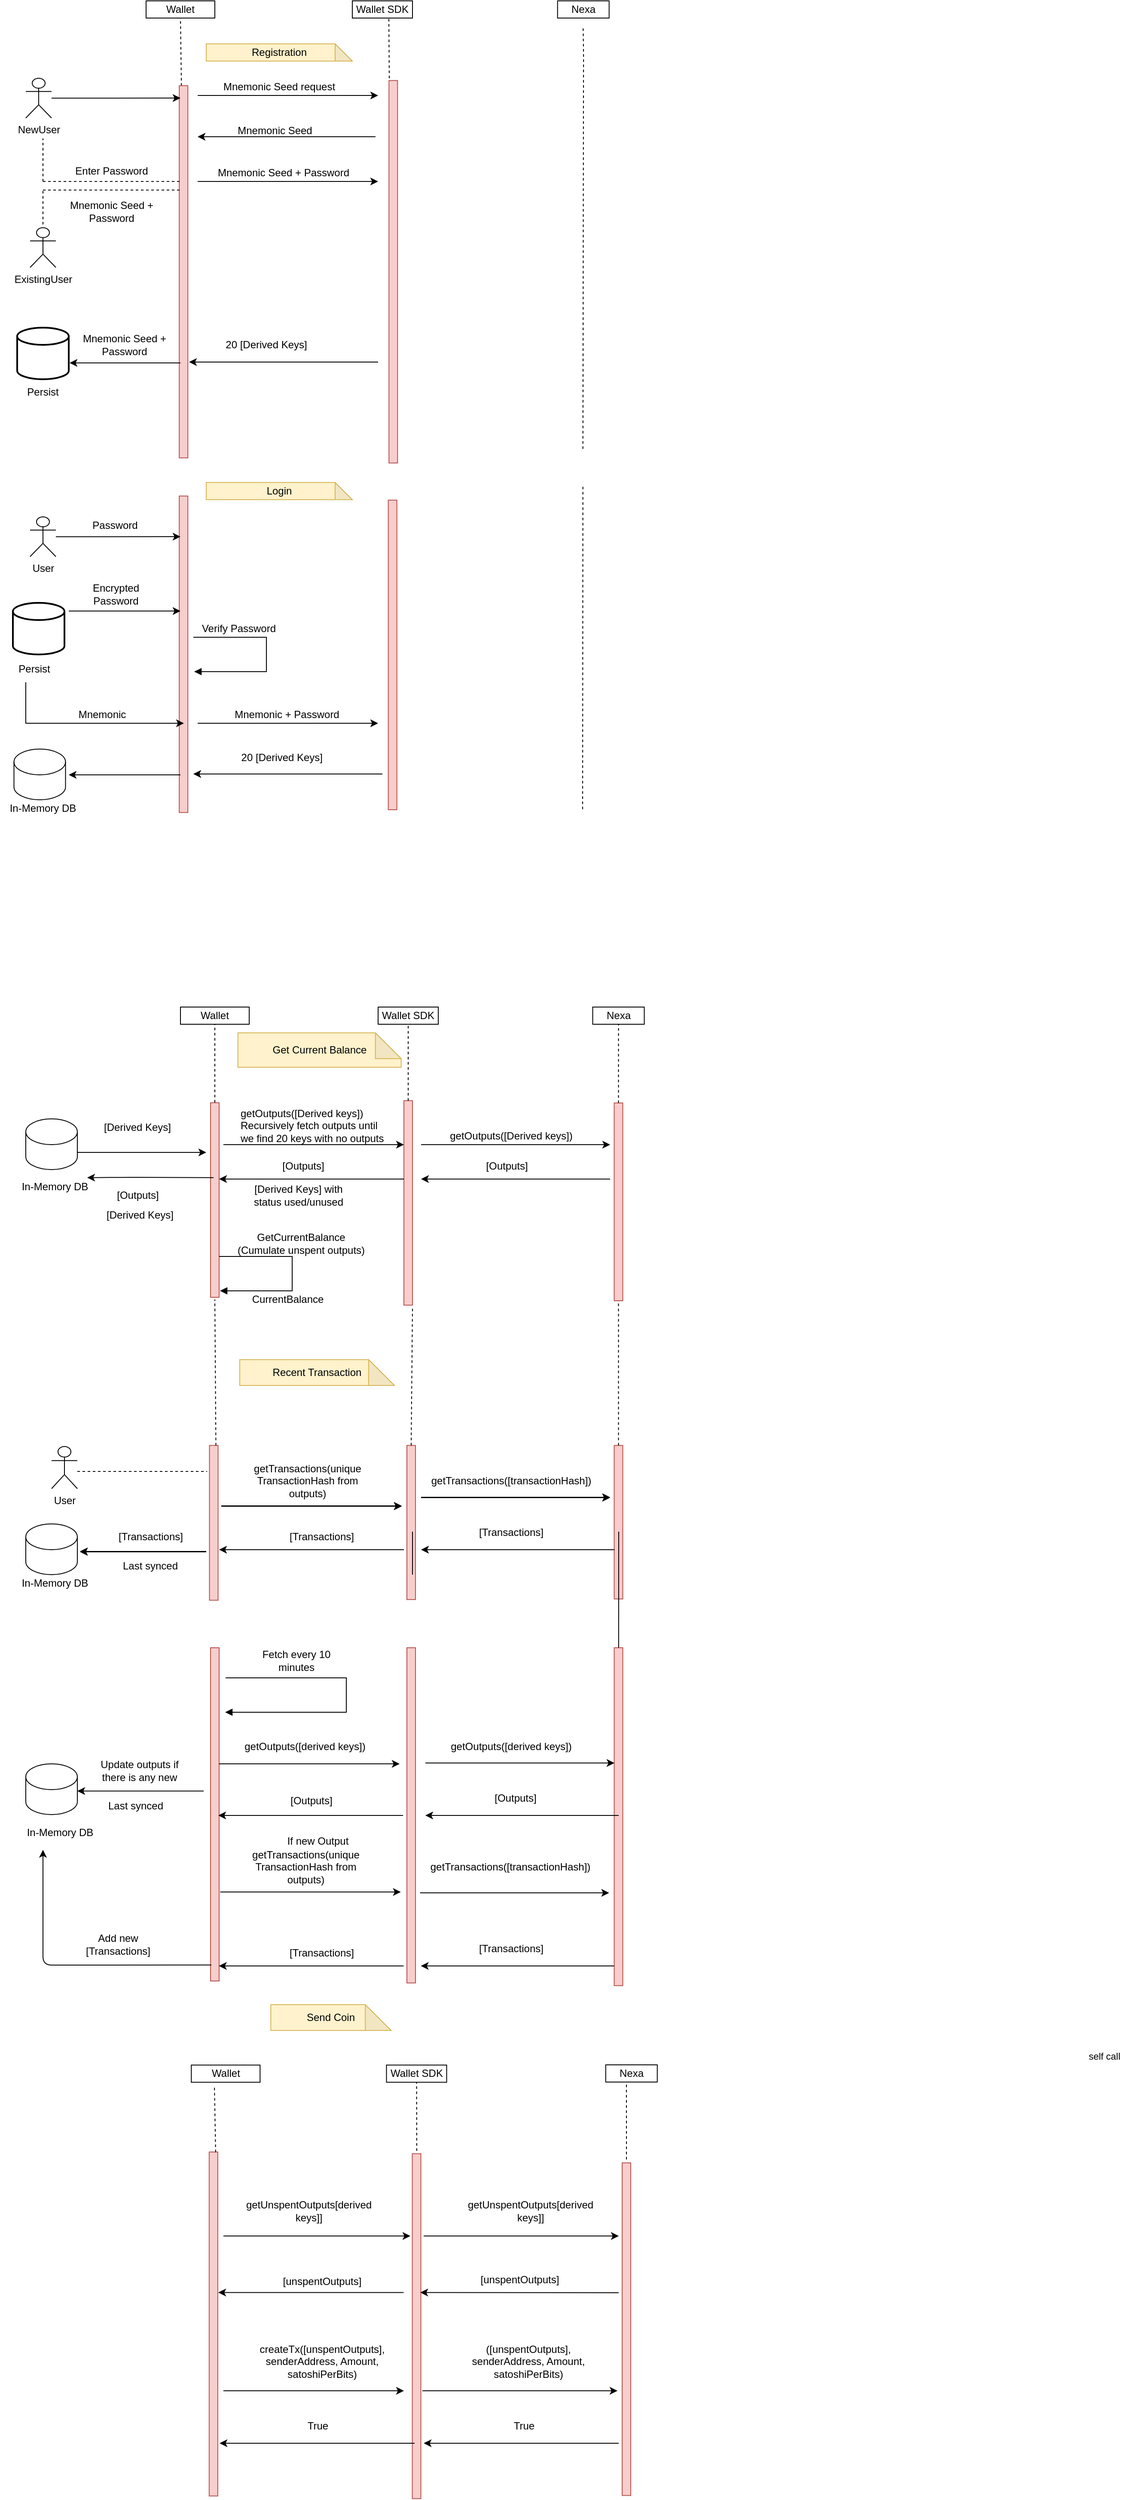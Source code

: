 <mxfile version="13.6.4" type="github">
  <diagram id="d2bJDyH4YY4jTTXs1ROH" name="Page-1">
    <mxGraphModel dx="1695" dy="450" grid="1" gridSize="10" guides="1" tooltips="1" connect="1" arrows="1" fold="1" page="1" pageScale="1" pageWidth="827" pageHeight="1169" math="0" shadow="0">
      <root>
        <mxCell id="0" />
        <mxCell id="1" parent="0" />
        <mxCell id="aKae5eKDBznJ4Y1164LR-3" value="Wallet" style="rounded=0;whiteSpace=wrap;html=1;" parent="1" vertex="1">
          <mxGeometry x="160" y="20" width="80" height="20" as="geometry" />
        </mxCell>
        <mxCell id="aKae5eKDBznJ4Y1164LR-4" value="Wallet SDK" style="rounded=0;whiteSpace=wrap;html=1;" parent="1" vertex="1">
          <mxGeometry x="400" y="20" width="70" height="20" as="geometry" />
        </mxCell>
        <mxCell id="aKae5eKDBznJ4Y1164LR-5" value="Nexa" style="rounded=0;whiteSpace=wrap;html=1;" parent="1" vertex="1">
          <mxGeometry x="638.83" y="20" width="60" height="20" as="geometry" />
        </mxCell>
        <mxCell id="aKae5eKDBznJ4Y1164LR-6" value="Registration" style="shape=note;whiteSpace=wrap;html=1;backgroundOutline=1;darkOpacity=0.05;fillColor=#fff2cc;strokeColor=#d6b656;" parent="1" vertex="1">
          <mxGeometry x="230" y="70" width="170" height="20" as="geometry" />
        </mxCell>
        <mxCell id="aKae5eKDBznJ4Y1164LR-11" value="" style="endArrow=none;dashed=1;html=1;entryX=0.5;entryY=1;entryDx=0;entryDy=0;exitX=0;exitY=0.75;exitDx=0;exitDy=0;" parent="1" target="aKae5eKDBznJ4Y1164LR-3" edge="1" source="aKae5eKDBznJ4Y1164LR-12">
          <mxGeometry width="50" height="50" relative="1" as="geometry">
            <mxPoint x="210" y="100" as="sourcePoint" />
            <mxPoint x="180" y="60" as="targetPoint" />
          </mxGeometry>
        </mxCell>
        <mxCell id="aKae5eKDBznJ4Y1164LR-12" value="" style="rounded=0;whiteSpace=wrap;html=1;rotation=90;fillColor=#f8cecc;strokeColor=#b85450;" parent="1" vertex="1">
          <mxGeometry x="-12.8" y="330" width="432.8" height="10" as="geometry" />
        </mxCell>
        <mxCell id="aKae5eKDBznJ4Y1164LR-14" value="Mnemonic Seed request" style="text;html=1;strokeColor=none;fillColor=none;align=center;verticalAlign=middle;whiteSpace=wrap;rounded=0;" parent="1" vertex="1">
          <mxGeometry x="240" y="110" width="150" height="20" as="geometry" />
        </mxCell>
        <mxCell id="aKae5eKDBznJ4Y1164LR-15" value="" style="rounded=0;whiteSpace=wrap;html=1;rotation=90;fillColor=#f8cecc;strokeColor=#b85450;" parent="1" vertex="1">
          <mxGeometry x="225.27" y="330" width="444.73" height="10" as="geometry" />
        </mxCell>
        <mxCell id="aKae5eKDBznJ4Y1164LR-27" value="" style="endArrow=classic;html=1;" parent="1" edge="1">
          <mxGeometry width="50" height="50" relative="1" as="geometry">
            <mxPoint x="427" y="178" as="sourcePoint" />
            <mxPoint x="220" y="178" as="targetPoint" />
          </mxGeometry>
        </mxCell>
        <mxCell id="aKae5eKDBznJ4Y1164LR-28" value="Mnemonic Seed" style="text;html=1;strokeColor=none;fillColor=none;align=center;verticalAlign=middle;whiteSpace=wrap;rounded=0;" parent="1" vertex="1">
          <mxGeometry x="250" y="160.63" width="120" height="20" as="geometry" />
        </mxCell>
        <mxCell id="aKae5eKDBznJ4Y1164LR-29" value="" style="endArrow=classic;html=1;" parent="1" edge="1">
          <mxGeometry width="50" height="50" relative="1" as="geometry">
            <mxPoint x="220" y="130" as="sourcePoint" />
            <mxPoint x="430" y="130" as="targetPoint" />
          </mxGeometry>
        </mxCell>
        <mxCell id="aKae5eKDBznJ4Y1164LR-32" value="NewUser" style="shape=umlActor;verticalLabelPosition=bottom;verticalAlign=top;html=1;outlineConnect=0;" parent="1" vertex="1">
          <mxGeometry x="20" y="110" width="30" height="46.25" as="geometry" />
        </mxCell>
        <mxCell id="aKae5eKDBznJ4Y1164LR-33" value="" style="endArrow=classic;html=1;" parent="1" source="aKae5eKDBznJ4Y1164LR-32" edge="1">
          <mxGeometry width="50" height="50" relative="1" as="geometry">
            <mxPoint x="390" y="190" as="sourcePoint" />
            <mxPoint x="200" y="133" as="targetPoint" />
          </mxGeometry>
        </mxCell>
        <mxCell id="aKae5eKDBznJ4Y1164LR-36" value="Mnemonic Seed + Password" style="text;html=1;strokeColor=none;fillColor=none;align=center;verticalAlign=middle;whiteSpace=wrap;rounded=0;" parent="1" vertex="1">
          <mxGeometry x="240" y="210" width="160" height="20" as="geometry" />
        </mxCell>
        <mxCell id="aKae5eKDBznJ4Y1164LR-37" value="" style="endArrow=classic;html=1;" parent="1" edge="1">
          <mxGeometry width="50" height="50" relative="1" as="geometry">
            <mxPoint x="220" y="230" as="sourcePoint" />
            <mxPoint x="430" y="230" as="targetPoint" />
          </mxGeometry>
        </mxCell>
        <mxCell id="aKae5eKDBznJ4Y1164LR-38" value="" style="endArrow=classic;html=1;" parent="1" edge="1">
          <mxGeometry width="50" height="50" relative="1" as="geometry">
            <mxPoint x="430" y="440" as="sourcePoint" />
            <mxPoint x="210" y="440" as="targetPoint" />
          </mxGeometry>
        </mxCell>
        <mxCell id="aKae5eKDBznJ4Y1164LR-40" value="20 [Derived Keys]" style="text;html=1;strokeColor=none;fillColor=none;align=center;verticalAlign=middle;whiteSpace=wrap;rounded=0;" parent="1" vertex="1">
          <mxGeometry x="240" y="410" width="120" height="20" as="geometry" />
        </mxCell>
        <mxCell id="aKae5eKDBznJ4Y1164LR-45" value="" style="endArrow=none;dashed=1;html=1;" parent="1" edge="1">
          <mxGeometry width="50" height="50" relative="1" as="geometry">
            <mxPoint x="40" y="230" as="sourcePoint" />
            <mxPoint x="40" y="180" as="targetPoint" />
          </mxGeometry>
        </mxCell>
        <mxCell id="aKae5eKDBznJ4Y1164LR-46" value="" style="endArrow=none;dashed=1;html=1;" parent="1" edge="1">
          <mxGeometry width="50" height="50" relative="1" as="geometry">
            <mxPoint x="40" y="230" as="sourcePoint" />
            <mxPoint x="200" y="230" as="targetPoint" />
          </mxGeometry>
        </mxCell>
        <mxCell id="aKae5eKDBznJ4Y1164LR-47" value="Enter Password" style="text;html=1;strokeColor=none;fillColor=none;align=center;verticalAlign=middle;whiteSpace=wrap;rounded=0;" parent="1" vertex="1">
          <mxGeometry x="70" y="207.81" width="100" height="20" as="geometry" />
        </mxCell>
        <mxCell id="aKae5eKDBznJ4Y1164LR-48" value="" style="rounded=0;whiteSpace=wrap;html=1;rotation=90;fillColor=#f8cecc;strokeColor=#b85450;" parent="1" vertex="1">
          <mxGeometry x="126.88" y="1409.38" width="226.25" height="10" as="geometry" />
        </mxCell>
        <mxCell id="aKae5eKDBznJ4Y1164LR-49" value="" style="rounded=0;whiteSpace=wrap;html=1;rotation=90;fillColor=#f8cecc;strokeColor=#b85450;" parent="1" vertex="1">
          <mxGeometry x="346.09" y="1412.74" width="237.81" height="10" as="geometry" />
        </mxCell>
        <mxCell id="aKae5eKDBznJ4Y1164LR-51" value="" style="endArrow=classic;html=1;" parent="1" edge="1">
          <mxGeometry width="50" height="50" relative="1" as="geometry">
            <mxPoint x="250" y="1350" as="sourcePoint" />
            <mxPoint x="460" y="1350" as="targetPoint" />
          </mxGeometry>
        </mxCell>
        <mxCell id="aKae5eKDBznJ4Y1164LR-52" value="getOutputs([Derived keys])&lt;br&gt;Recursively fetch outputs until we find 20 keys with no outputs" style="text;html=1;strokeColor=none;fillColor=none;align=left;verticalAlign=top;whiteSpace=wrap;rounded=0;" parent="1" vertex="1">
          <mxGeometry x="267.56" y="1300" width="170" height="50" as="geometry" />
        </mxCell>
        <mxCell id="aKae5eKDBznJ4Y1164LR-53" value="" style="endArrow=classic;html=1;" parent="1" edge="1">
          <mxGeometry width="50" height="50" relative="1" as="geometry">
            <mxPoint x="460" y="1390" as="sourcePoint" />
            <mxPoint x="245" y="1390" as="targetPoint" />
          </mxGeometry>
        </mxCell>
        <mxCell id="aKae5eKDBznJ4Y1164LR-54" value="[Outputs]" style="text;html=1;strokeColor=none;fillColor=none;align=center;verticalAlign=middle;whiteSpace=wrap;rounded=0;" parent="1" vertex="1">
          <mxGeometry x="322.64" y="1360" width="40" height="30" as="geometry" />
        </mxCell>
        <mxCell id="aKae5eKDBznJ4Y1164LR-63" value="GetCurrentBalance&lt;br&gt;(Cumulate unspent outputs)" style="text;html=1;strokeColor=none;fillColor=none;align=center;verticalAlign=middle;whiteSpace=wrap;rounded=0;" parent="1" vertex="1">
          <mxGeometry x="262.5" y="1440" width="155" height="50" as="geometry" />
        </mxCell>
        <mxCell id="aKae5eKDBznJ4Y1164LR-64" value="CurrentBalance" style="text;html=1;strokeColor=none;fillColor=none;align=center;verticalAlign=middle;whiteSpace=wrap;rounded=0;" parent="1" vertex="1">
          <mxGeometry x="305" y="1520" width="40" height="20" as="geometry" />
        </mxCell>
        <mxCell id="aKae5eKDBznJ4Y1164LR-66" value="" style="edgeStyle=orthogonalEdgeStyle;html=1;align=left;spacingLeft=2;endArrow=block;rounded=0;" parent="1" edge="1">
          <mxGeometry x="1" y="273" relative="1" as="geometry">
            <mxPoint x="250" y="1480" as="sourcePoint" />
            <Array as="points">
              <mxPoint x="245" y="1480" />
              <mxPoint x="330" y="1480" />
              <mxPoint x="330" y="1520" />
            </Array>
            <mxPoint x="246" y="1520" as="targetPoint" />
            <mxPoint x="-196" y="-83" as="offset" />
          </mxGeometry>
        </mxCell>
        <mxCell id="aKae5eKDBznJ4Y1164LR-76" value="" style="rounded=0;whiteSpace=wrap;html=1;rotation=90;fillColor=#f8cecc;strokeColor=#b85450;" parent="1" vertex="1">
          <mxGeometry x="594.74" y="1411.52" width="230" height="10" as="geometry" />
        </mxCell>
        <mxCell id="aKae5eKDBznJ4Y1164LR-77" value="" style="endArrow=none;dashed=1;html=1;" parent="1" edge="1">
          <mxGeometry width="50" height="50" relative="1" as="geometry">
            <mxPoint x="668.33" y="541" as="sourcePoint" />
            <mxPoint x="668.57" y="50" as="targetPoint" />
            <Array as="points">
              <mxPoint x="669.07" y="80" />
            </Array>
          </mxGeometry>
        </mxCell>
        <mxCell id="aKae5eKDBznJ4Y1164LR-80" value="getOutputs([Derived keys])" style="text;html=1;strokeColor=none;fillColor=none;align=center;verticalAlign=middle;whiteSpace=wrap;rounded=0;" parent="1" vertex="1">
          <mxGeometry x="500" y="1330" width="170" height="20" as="geometry" />
        </mxCell>
        <mxCell id="aKae5eKDBznJ4Y1164LR-82" value="[Outputs]" style="text;html=1;strokeColor=none;fillColor=none;align=center;verticalAlign=middle;whiteSpace=wrap;rounded=0;" parent="1" vertex="1">
          <mxGeometry x="560" y="1360" width="40" height="30" as="geometry" />
        </mxCell>
        <mxCell id="aKae5eKDBznJ4Y1164LR-86" value="Recent Transaction" style="shape=note;whiteSpace=wrap;html=1;backgroundOutline=1;darkOpacity=0.05;fillColor=#fff2cc;strokeColor=#d6b656;" parent="1" vertex="1">
          <mxGeometry x="269" y="1600" width="180" height="30" as="geometry" />
        </mxCell>
        <mxCell id="aKae5eKDBznJ4Y1164LR-88" value="" style="rounded=0;whiteSpace=wrap;html=1;rotation=90;fillColor=#f8cecc;strokeColor=#b85450;" parent="1" vertex="1">
          <mxGeometry x="148.75" y="1784.75" width="180" height="10" as="geometry" />
        </mxCell>
        <mxCell id="aKae5eKDBznJ4Y1164LR-89" value="" style="rounded=0;whiteSpace=wrap;html=1;rotation=90;fillColor=#f8cecc;strokeColor=#b85450;" parent="1" vertex="1">
          <mxGeometry x="378.88" y="1784.36" width="179.21" height="10" as="geometry" />
        </mxCell>
        <mxCell id="aKae5eKDBznJ4Y1164LR-90" value="" style="rounded=0;whiteSpace=wrap;html=1;rotation=90;fillColor=#f8cecc;strokeColor=#b85450;" parent="1" vertex="1">
          <mxGeometry x="620.48" y="1784.01" width="178.52" height="10" as="geometry" />
        </mxCell>
        <mxCell id="aKae5eKDBznJ4Y1164LR-91" value="" style="endArrow=classic;html=1;" parent="1" edge="1">
          <mxGeometry width="50" height="50" relative="1" as="geometry">
            <mxPoint x="247.5" y="1770" as="sourcePoint" />
            <mxPoint x="457.5" y="1770" as="targetPoint" />
          </mxGeometry>
        </mxCell>
        <mxCell id="aKae5eKDBznJ4Y1164LR-92" value="getTransactions(unique TransactionHash from outputs)" style="text;html=1;strokeColor=none;fillColor=none;align=center;verticalAlign=middle;whiteSpace=wrap;rounded=0;" parent="1" vertex="1">
          <mxGeometry x="277.5" y="1731" width="140" height="20" as="geometry" />
        </mxCell>
        <mxCell id="aKae5eKDBznJ4Y1164LR-94" value="getTransactions([transactionHash])" style="text;html=1;strokeColor=none;fillColor=none;align=center;verticalAlign=middle;whiteSpace=wrap;rounded=0;" parent="1" vertex="1">
          <mxGeometry x="515.01" y="1731" width="140" height="20" as="geometry" />
        </mxCell>
        <mxCell id="aKae5eKDBznJ4Y1164LR-97" value="" style="endArrow=classic;html=1;" parent="1" edge="1">
          <mxGeometry width="50" height="50" relative="1" as="geometry">
            <mxPoint x="460" y="1821" as="sourcePoint" />
            <mxPoint x="245" y="1821" as="targetPoint" />
          </mxGeometry>
        </mxCell>
        <mxCell id="aKae5eKDBznJ4Y1164LR-98" value="[Transactions]" style="text;html=1;strokeColor=none;fillColor=none;align=center;verticalAlign=middle;whiteSpace=wrap;rounded=0;" parent="1" vertex="1">
          <mxGeometry x="317.19" y="1796" width="95" height="20" as="geometry" />
        </mxCell>
        <mxCell id="aKae5eKDBznJ4Y1164LR-99" value="[Transactions]" style="text;html=1;strokeColor=none;fillColor=none;align=center;verticalAlign=middle;whiteSpace=wrap;rounded=0;" parent="1" vertex="1">
          <mxGeometry x="541.19" y="1786" width="87.63" height="30" as="geometry" />
        </mxCell>
        <mxCell id="aKae5eKDBznJ4Y1164LR-119" value="" style="endArrow=classic;html=1;" parent="1" edge="1">
          <mxGeometry width="50" height="50" relative="1" as="geometry">
            <mxPoint x="480.01" y="1350" as="sourcePoint" />
            <mxPoint x="700" y="1350" as="targetPoint" />
          </mxGeometry>
        </mxCell>
        <mxCell id="aKae5eKDBznJ4Y1164LR-120" value="" style="endArrow=classic;html=1;" parent="1" edge="1">
          <mxGeometry width="50" height="50" relative="1" as="geometry">
            <mxPoint x="700" y="1390" as="sourcePoint" />
            <mxPoint x="480.01" y="1390" as="targetPoint" />
          </mxGeometry>
        </mxCell>
        <mxCell id="aKae5eKDBznJ4Y1164LR-121" value="" style="endArrow=classic;html=1;" parent="1" edge="1">
          <mxGeometry width="50" height="50" relative="1" as="geometry">
            <mxPoint x="480" y="1760" as="sourcePoint" />
            <mxPoint x="700" y="1760" as="targetPoint" />
          </mxGeometry>
        </mxCell>
        <mxCell id="aKae5eKDBznJ4Y1164LR-122" value="" style="endArrow=classic;html=1;" parent="1" edge="1">
          <mxGeometry width="50" height="50" relative="1" as="geometry">
            <mxPoint x="705" y="1821" as="sourcePoint" />
            <mxPoint x="480" y="1821" as="targetPoint" />
          </mxGeometry>
        </mxCell>
        <mxCell id="dy_9rE8HRgi9Pd3eRH8T-1" value="ExistingUser" style="shape=umlActor;verticalLabelPosition=bottom;verticalAlign=top;html=1;outlineConnect=0;" vertex="1" parent="1">
          <mxGeometry x="25" y="283.75" width="30" height="46.25" as="geometry" />
        </mxCell>
        <mxCell id="dy_9rE8HRgi9Pd3eRH8T-5" value="" style="endArrow=none;dashed=1;html=1;" edge="1" parent="1">
          <mxGeometry width="50" height="50" relative="1" as="geometry">
            <mxPoint x="40" y="240" as="sourcePoint" />
            <mxPoint x="200" y="240" as="targetPoint" />
          </mxGeometry>
        </mxCell>
        <mxCell id="dy_9rE8HRgi9Pd3eRH8T-8" value="" style="endArrow=none;dashed=1;html=1;" edge="1" parent="1">
          <mxGeometry width="50" height="50" relative="1" as="geometry">
            <mxPoint x="40" y="280" as="sourcePoint" />
            <mxPoint x="40" y="240" as="targetPoint" />
          </mxGeometry>
        </mxCell>
        <mxCell id="dy_9rE8HRgi9Pd3eRH8T-11" value="Mnemonic Seed + Password" style="text;html=1;strokeColor=none;fillColor=none;align=center;verticalAlign=middle;whiteSpace=wrap;rounded=0;" vertex="1" parent="1">
          <mxGeometry x="50" y="250" width="140" height="30" as="geometry" />
        </mxCell>
        <mxCell id="dy_9rE8HRgi9Pd3eRH8T-70" value="" style="rounded=0;whiteSpace=wrap;html=1;rotation=90;fillColor=#f8cecc;strokeColor=#b85450;" vertex="1" parent="1">
          <mxGeometry x="525.63" y="2722.38" width="386.75" height="10" as="geometry" />
        </mxCell>
        <mxCell id="dy_9rE8HRgi9Pd3eRH8T-71" value="" style="endArrow=classic;html=1;" edge="1" parent="1">
          <mxGeometry width="50" height="50" relative="1" as="geometry">
            <mxPoint x="483" y="2619" as="sourcePoint" />
            <mxPoint x="710" y="2619" as="targetPoint" />
          </mxGeometry>
        </mxCell>
        <mxCell id="dy_9rE8HRgi9Pd3eRH8T-72" value="[unspentOutputs]" style="text;html=1;strokeColor=none;fillColor=none;align=center;verticalAlign=middle;whiteSpace=wrap;rounded=0;" vertex="1" parent="1">
          <mxGeometry x="551.2" y="2654.75" width="87.63" height="30" as="geometry" />
        </mxCell>
        <mxCell id="dy_9rE8HRgi9Pd3eRH8T-74" value="" style="rounded=0;whiteSpace=wrap;html=1;rotation=90;fillColor=#f8cecc;strokeColor=#b85450;" vertex="1" parent="1">
          <mxGeometry x="274.22" y="2718.87" width="401.08" height="10" as="geometry" />
        </mxCell>
        <mxCell id="dy_9rE8HRgi9Pd3eRH8T-75" value="" style="rounded=0;whiteSpace=wrap;html=1;rotation=90;fillColor=#f8cecc;strokeColor=#b85450;" vertex="1" parent="1">
          <mxGeometry x="38.43" y="2716.32" width="400" height="10" as="geometry" />
        </mxCell>
        <mxCell id="dy_9rE8HRgi9Pd3eRH8T-77" value="" style="endArrow=classic;html=1;" edge="1" parent="1">
          <mxGeometry width="50" height="50" relative="1" as="geometry">
            <mxPoint x="250" y="2619" as="sourcePoint" />
            <mxPoint x="467.5" y="2619" as="targetPoint" />
          </mxGeometry>
        </mxCell>
        <mxCell id="dy_9rE8HRgi9Pd3eRH8T-78" value="[unspentOutputs]" style="text;html=1;strokeColor=none;fillColor=none;align=center;verticalAlign=middle;whiteSpace=wrap;rounded=0;" vertex="1" parent="1">
          <mxGeometry x="321.19" y="2657.44" width="87.63" height="30" as="geometry" />
        </mxCell>
        <mxCell id="dy_9rE8HRgi9Pd3eRH8T-79" value="" style="endArrow=classic;html=1;" edge="1" parent="1">
          <mxGeometry width="50" height="50" relative="1" as="geometry">
            <mxPoint x="459.75" y="2684.75" as="sourcePoint" />
            <mxPoint x="244.0" y="2684.75" as="targetPoint" />
          </mxGeometry>
        </mxCell>
        <mxCell id="dy_9rE8HRgi9Pd3eRH8T-80" value="Send Coin" style="shape=note;whiteSpace=wrap;html=1;backgroundOutline=1;darkOpacity=0.05;fillColor=#fff2cc;strokeColor=#d6b656;" vertex="1" parent="1">
          <mxGeometry x="305.13" y="2350" width="140" height="30" as="geometry" />
        </mxCell>
        <mxCell id="dy_9rE8HRgi9Pd3eRH8T-118" value="User" style="shape=umlActor;verticalLabelPosition=bottom;verticalAlign=top;html=1;outlineConnect=0;" vertex="1" parent="1">
          <mxGeometry x="50" y="1701" width="30" height="49" as="geometry" />
        </mxCell>
        <mxCell id="dy_9rE8HRgi9Pd3eRH8T-122" value="Get Current Balance" style="shape=note;whiteSpace=wrap;html=1;backgroundOutline=1;darkOpacity=0.05;fillColor=#fff2cc;strokeColor=#d6b656;" vertex="1" parent="1">
          <mxGeometry x="266.84" y="1220" width="190" height="40" as="geometry" />
        </mxCell>
        <mxCell id="dy_9rE8HRgi9Pd3eRH8T-123" value="" style="strokeWidth=2;html=1;shape=mxgraph.flowchart.database;whiteSpace=wrap;" vertex="1" parent="1">
          <mxGeometry x="10.0" y="400" width="60" height="60" as="geometry" />
        </mxCell>
        <mxCell id="dy_9rE8HRgi9Pd3eRH8T-124" value="Persist" style="text;html=1;strokeColor=none;fillColor=none;align=center;verticalAlign=middle;whiteSpace=wrap;rounded=0;" vertex="1" parent="1">
          <mxGeometry x="20" y="460" width="40" height="30" as="geometry" />
        </mxCell>
        <mxCell id="dy_9rE8HRgi9Pd3eRH8T-126" value="" style="endArrow=classic;html=1;entryX=1.017;entryY=0.683;entryDx=0;entryDy=0;entryPerimeter=0;" edge="1" parent="1" target="dy_9rE8HRgi9Pd3eRH8T-123">
          <mxGeometry width="50" height="50" relative="1" as="geometry">
            <mxPoint x="200" y="441" as="sourcePoint" />
            <mxPoint x="380" y="410" as="targetPoint" />
          </mxGeometry>
        </mxCell>
        <mxCell id="dy_9rE8HRgi9Pd3eRH8T-127" value="Mnemonic Seed + Password" style="text;html=1;strokeColor=none;fillColor=none;align=center;verticalAlign=middle;whiteSpace=wrap;rounded=0;" vertex="1" parent="1">
          <mxGeometry x="80" y="400" width="110" height="40" as="geometry" />
        </mxCell>
        <mxCell id="dy_9rE8HRgi9Pd3eRH8T-162" value="Login" style="shape=note;whiteSpace=wrap;html=1;backgroundOutline=1;darkOpacity=0.05;fillColor=#fff2cc;strokeColor=#d6b656;" vertex="1" parent="1">
          <mxGeometry x="230" y="580" width="170" height="20" as="geometry" />
        </mxCell>
        <mxCell id="dy_9rE8HRgi9Pd3eRH8T-163" value="" style="rounded=0;whiteSpace=wrap;html=1;rotation=90;fillColor=#f8cecc;strokeColor=#b85450;" vertex="1" parent="1">
          <mxGeometry x="19.6" y="774.78" width="367.99" height="10" as="geometry" />
        </mxCell>
        <mxCell id="dy_9rE8HRgi9Pd3eRH8T-165" value="" style="rounded=0;whiteSpace=wrap;html=1;rotation=90;fillColor=#f8cecc;strokeColor=#b85450;" vertex="1" parent="1">
          <mxGeometry x="266.84" y="775.54" width="360" height="10" as="geometry" />
        </mxCell>
        <mxCell id="dy_9rE8HRgi9Pd3eRH8T-169" value="User" style="shape=umlActor;verticalLabelPosition=bottom;verticalAlign=top;html=1;outlineConnect=0;" vertex="1" parent="1">
          <mxGeometry x="25" y="620" width="30" height="46.25" as="geometry" />
        </mxCell>
        <mxCell id="dy_9rE8HRgi9Pd3eRH8T-170" value="" style="endArrow=classic;html=1;" edge="1" source="dy_9rE8HRgi9Pd3eRH8T-169" parent="1">
          <mxGeometry width="50" height="50" relative="1" as="geometry">
            <mxPoint x="390" y="700" as="sourcePoint" />
            <mxPoint x="200" y="643" as="targetPoint" />
          </mxGeometry>
        </mxCell>
        <mxCell id="dy_9rE8HRgi9Pd3eRH8T-188" value="" style="strokeWidth=2;html=1;shape=mxgraph.flowchart.database;whiteSpace=wrap;" vertex="1" parent="1">
          <mxGeometry x="5" y="720" width="60" height="60" as="geometry" />
        </mxCell>
        <mxCell id="dy_9rE8HRgi9Pd3eRH8T-189" value="Persist" style="text;html=1;strokeColor=none;fillColor=none;align=center;verticalAlign=middle;whiteSpace=wrap;rounded=0;" vertex="1" parent="1">
          <mxGeometry x="10" y="782.37" width="40" height="30" as="geometry" />
        </mxCell>
        <mxCell id="dy_9rE8HRgi9Pd3eRH8T-190" value="Password" style="text;html=1;strokeColor=none;fillColor=none;align=center;verticalAlign=middle;whiteSpace=wrap;rounded=0;" vertex="1" parent="1">
          <mxGeometry x="103.75" y="620" width="40" height="20" as="geometry" />
        </mxCell>
        <mxCell id="dy_9rE8HRgi9Pd3eRH8T-191" value="Encrypted Password" style="text;html=1;strokeColor=none;fillColor=none;align=center;verticalAlign=middle;whiteSpace=wrap;rounded=0;" vertex="1" parent="1">
          <mxGeometry x="80" y="700" width="90" height="20" as="geometry" />
        </mxCell>
        <mxCell id="dy_9rE8HRgi9Pd3eRH8T-192" value="" style="endArrow=classic;html=1;" edge="1" parent="1">
          <mxGeometry width="50" height="50" relative="1" as="geometry">
            <mxPoint x="70" y="729.5" as="sourcePoint" />
            <mxPoint x="200" y="729.496" as="targetPoint" />
          </mxGeometry>
        </mxCell>
        <mxCell id="dy_9rE8HRgi9Pd3eRH8T-193" value="" style="edgeStyle=orthogonalEdgeStyle;html=1;align=left;spacingLeft=2;endArrow=block;rounded=0;" edge="1" parent="1">
          <mxGeometry x="1" y="273" relative="1" as="geometry">
            <mxPoint x="216" y="760" as="sourcePoint" />
            <Array as="points">
              <mxPoint x="215" y="760" />
              <mxPoint x="300" y="760" />
              <mxPoint x="300" y="800" />
            </Array>
            <mxPoint x="216" y="800" as="targetPoint" />
            <mxPoint x="-196" y="-83" as="offset" />
          </mxGeometry>
        </mxCell>
        <mxCell id="dy_9rE8HRgi9Pd3eRH8T-194" value="Verify Password" style="text;html=1;strokeColor=none;fillColor=none;align=center;verticalAlign=middle;whiteSpace=wrap;rounded=0;" vertex="1" parent="1">
          <mxGeometry x="212.64" y="740" width="110" height="20" as="geometry" />
        </mxCell>
        <mxCell id="dy_9rE8HRgi9Pd3eRH8T-200" value="" style="endArrow=classic;html=1;" edge="1" parent="1">
          <mxGeometry width="50" height="50" relative="1" as="geometry">
            <mxPoint x="220" y="860" as="sourcePoint" />
            <mxPoint x="430" y="860" as="targetPoint" />
          </mxGeometry>
        </mxCell>
        <mxCell id="dy_9rE8HRgi9Pd3eRH8T-201" value="Mnemonic + Password" style="text;html=1;strokeColor=none;fillColor=none;align=center;verticalAlign=middle;whiteSpace=wrap;rounded=0;" vertex="1" parent="1">
          <mxGeometry x="244" y="840" width="160" height="20" as="geometry" />
        </mxCell>
        <mxCell id="dy_9rE8HRgi9Pd3eRH8T-202" value="Mnemonic" style="text;html=1;strokeColor=none;fillColor=none;align=center;verticalAlign=middle;whiteSpace=wrap;rounded=0;" vertex="1" parent="1">
          <mxGeometry x="83.75" y="840" width="50" height="20" as="geometry" />
        </mxCell>
        <mxCell id="dy_9rE8HRgi9Pd3eRH8T-204" value="&amp;nbsp;20 [Derived Keys]" style="text;html=1;strokeColor=none;fillColor=none;align=center;verticalAlign=middle;whiteSpace=wrap;rounded=0;" vertex="1" parent="1">
          <mxGeometry x="260" y="890" width="112.5" height="20" as="geometry" />
        </mxCell>
        <mxCell id="dy_9rE8HRgi9Pd3eRH8T-205" value="" style="endArrow=none;dashed=1;html=1;" edge="1" parent="1">
          <mxGeometry width="50" height="50" relative="1" as="geometry">
            <mxPoint x="668" y="960" as="sourcePoint" />
            <mxPoint x="668.33" y="585" as="targetPoint" />
          </mxGeometry>
        </mxCell>
        <mxCell id="dy_9rE8HRgi9Pd3eRH8T-206" value="" style="endArrow=classic;html=1;exitX=0.25;exitY=1;exitDx=0;exitDy=0;rounded=0;" edge="1" parent="1" source="dy_9rE8HRgi9Pd3eRH8T-189">
          <mxGeometry width="50" height="50" relative="1" as="geometry">
            <mxPoint x="97" y="810" as="sourcePoint" />
            <mxPoint x="204" y="860" as="targetPoint" />
            <Array as="points">
              <mxPoint x="20" y="860" />
            </Array>
          </mxGeometry>
        </mxCell>
        <mxCell id="dy_9rE8HRgi9Pd3eRH8T-207" value="Wallet" style="rounded=0;whiteSpace=wrap;html=1;" vertex="1" parent="1">
          <mxGeometry x="200" y="1190" width="80" height="20" as="geometry" />
        </mxCell>
        <mxCell id="dy_9rE8HRgi9Pd3eRH8T-208" value="Wallet SDK" style="rounded=0;whiteSpace=wrap;html=1;" vertex="1" parent="1">
          <mxGeometry x="430" y="1190" width="70" height="20" as="geometry" />
        </mxCell>
        <mxCell id="dy_9rE8HRgi9Pd3eRH8T-209" value="Nexa" style="rounded=0;whiteSpace=wrap;html=1;" vertex="1" parent="1">
          <mxGeometry x="679.74" y="1190" width="60" height="20" as="geometry" />
        </mxCell>
        <mxCell id="dy_9rE8HRgi9Pd3eRH8T-210" value="" style="endArrow=none;dashed=1;html=1;entryX=0.5;entryY=1;entryDx=0;entryDy=0;" edge="1" parent="1" target="dy_9rE8HRgi9Pd3eRH8T-207">
          <mxGeometry width="50" height="50" relative="1" as="geometry">
            <mxPoint x="240" y="1301" as="sourcePoint" />
            <mxPoint x="410" y="1300" as="targetPoint" />
          </mxGeometry>
        </mxCell>
        <mxCell id="dy_9rE8HRgi9Pd3eRH8T-211" value="" style="endArrow=none;dashed=1;html=1;entryX=0.5;entryY=1;entryDx=0;entryDy=0;exitX=0;exitY=0.5;exitDx=0;exitDy=0;" edge="1" parent="1" source="aKae5eKDBznJ4Y1164LR-49" target="dy_9rE8HRgi9Pd3eRH8T-208">
          <mxGeometry width="50" height="50" relative="1" as="geometry">
            <mxPoint x="360" y="1350" as="sourcePoint" />
            <mxPoint x="410" y="1300" as="targetPoint" />
          </mxGeometry>
        </mxCell>
        <mxCell id="dy_9rE8HRgi9Pd3eRH8T-212" value="" style="endArrow=none;dashed=1;html=1;entryX=0.5;entryY=1;entryDx=0;entryDy=0;exitX=0;exitY=0.5;exitDx=0;exitDy=0;" edge="1" parent="1" source="aKae5eKDBznJ4Y1164LR-76" target="dy_9rE8HRgi9Pd3eRH8T-209">
          <mxGeometry width="50" height="50" relative="1" as="geometry">
            <mxPoint x="360" y="1350" as="sourcePoint" />
            <mxPoint x="410" y="1300" as="targetPoint" />
          </mxGeometry>
        </mxCell>
        <mxCell id="dy_9rE8HRgi9Pd3eRH8T-215" value="" style="endArrow=none;dashed=1;html=1;exitX=0;exitY=0.25;exitDx=0;exitDy=0;" edge="1" parent="1" source="aKae5eKDBznJ4Y1164LR-88">
          <mxGeometry width="50" height="50" relative="1" as="geometry">
            <mxPoint x="360" y="1650" as="sourcePoint" />
            <mxPoint x="240" y="1530" as="targetPoint" />
          </mxGeometry>
        </mxCell>
        <mxCell id="dy_9rE8HRgi9Pd3eRH8T-216" value="" style="endArrow=none;dashed=1;html=1;exitX=0;exitY=0.5;exitDx=0;exitDy=0;" edge="1" parent="1" source="aKae5eKDBznJ4Y1164LR-89">
          <mxGeometry width="50" height="50" relative="1" as="geometry">
            <mxPoint x="360" y="1650" as="sourcePoint" />
            <mxPoint x="470" y="1540" as="targetPoint" />
          </mxGeometry>
        </mxCell>
        <mxCell id="dy_9rE8HRgi9Pd3eRH8T-217" value="" style="endArrow=none;dashed=1;html=1;entryX=1;entryY=0.5;entryDx=0;entryDy=0;exitX=0;exitY=0.5;exitDx=0;exitDy=0;" edge="1" parent="1" source="aKae5eKDBznJ4Y1164LR-90" target="aKae5eKDBznJ4Y1164LR-76">
          <mxGeometry width="50" height="50" relative="1" as="geometry">
            <mxPoint x="360" y="1650" as="sourcePoint" />
            <mxPoint x="410" y="1600" as="targetPoint" />
          </mxGeometry>
        </mxCell>
        <mxCell id="dy_9rE8HRgi9Pd3eRH8T-218" value="" style="endArrow=none;dashed=1;html=1;" edge="1" parent="1">
          <mxGeometry width="50" height="50" relative="1" as="geometry">
            <mxPoint x="80" y="1730" as="sourcePoint" />
            <mxPoint x="231" y="1730" as="targetPoint" />
          </mxGeometry>
        </mxCell>
        <mxCell id="dy_9rE8HRgi9Pd3eRH8T-219" value="" style="shape=cylinder2;whiteSpace=wrap;html=1;boundedLbl=1;backgroundOutline=1;size=15;" vertex="1" parent="1">
          <mxGeometry x="20" y="1791" width="60" height="59" as="geometry" />
        </mxCell>
        <mxCell id="dy_9rE8HRgi9Pd3eRH8T-220" value="In-Memory DB" style="text;html=1;strokeColor=none;fillColor=none;align=center;verticalAlign=middle;whiteSpace=wrap;rounded=0;" vertex="1" parent="1">
          <mxGeometry x="3.75" y="1850" width="100" height="20" as="geometry" />
        </mxCell>
        <mxCell id="dy_9rE8HRgi9Pd3eRH8T-221" value="" style="endArrow=classic;html=1;entryX=1.05;entryY=0.542;entryDx=0;entryDy=0;entryPerimeter=0;" edge="1" parent="1" target="dy_9rE8HRgi9Pd3eRH8T-219">
          <mxGeometry width="50" height="50" relative="1" as="geometry">
            <mxPoint x="230" y="1823" as="sourcePoint" />
            <mxPoint x="410" y="1770" as="targetPoint" />
          </mxGeometry>
        </mxCell>
        <mxCell id="dy_9rE8HRgi9Pd3eRH8T-222" value="[Transactions]" style="text;html=1;strokeColor=none;fillColor=none;align=center;verticalAlign=middle;whiteSpace=wrap;rounded=0;" vertex="1" parent="1">
          <mxGeometry x="117.64" y="1796" width="95" height="20" as="geometry" />
        </mxCell>
        <mxCell id="dy_9rE8HRgi9Pd3eRH8T-223" value="Last synced" style="text;html=1;strokeColor=none;fillColor=none;align=center;verticalAlign=middle;whiteSpace=wrap;rounded=0;" vertex="1" parent="1">
          <mxGeometry x="126.88" y="1830" width="76.25" height="20" as="geometry" />
        </mxCell>
        <mxCell id="dy_9rE8HRgi9Pd3eRH8T-226" value="" style="rounded=0;whiteSpace=wrap;html=1;rotation=90;fillColor=#f8cecc;strokeColor=#b85450;" vertex="1" parent="1">
          <mxGeometry x="46.26" y="2123.75" width="387.49" height="10" as="geometry" />
        </mxCell>
        <mxCell id="dy_9rE8HRgi9Pd3eRH8T-229" value="" style="rounded=0;whiteSpace=wrap;html=1;rotation=90;fillColor=#f8cecc;strokeColor=#b85450;" vertex="1" parent="1">
          <mxGeometry x="273.62" y="2124.89" width="389.76" height="10" as="geometry" />
        </mxCell>
        <mxCell id="dy_9rE8HRgi9Pd3eRH8T-230" value="" style="endArrow=none;html=1;" edge="1" parent="1">
          <mxGeometry width="50" height="50" relative="1" as="geometry">
            <mxPoint x="470" y="1850" as="sourcePoint" />
            <mxPoint x="470" y="1800" as="targetPoint" />
          </mxGeometry>
        </mxCell>
        <mxCell id="dy_9rE8HRgi9Pd3eRH8T-231" value="" style="rounded=0;whiteSpace=wrap;html=1;rotation=90;fillColor=#f8cecc;strokeColor=#b85450;" vertex="1" parent="1">
          <mxGeometry x="513.32" y="2126.44" width="392.87" height="10" as="geometry" />
        </mxCell>
        <mxCell id="dy_9rE8HRgi9Pd3eRH8T-233" value="" style="endArrow=none;html=1;" edge="1" parent="1" source="dy_9rE8HRgi9Pd3eRH8T-231">
          <mxGeometry width="50" height="50" relative="1" as="geometry">
            <mxPoint x="360" y="1830" as="sourcePoint" />
            <mxPoint x="710" y="1800" as="targetPoint" />
          </mxGeometry>
        </mxCell>
        <mxCell id="dy_9rE8HRgi9Pd3eRH8T-237" value="self call" style="edgeStyle=orthogonalEdgeStyle;html=1;align=left;spacingLeft=2;endArrow=block;rounded=0;" edge="1" parent="1">
          <mxGeometry x="-0.128" y="-430" relative="1" as="geometry">
            <mxPoint x="252.5" y="1970" as="sourcePoint" />
            <Array as="points">
              <mxPoint x="393" y="1970" />
              <mxPoint x="393" y="2010" />
            </Array>
            <mxPoint x="252" y="2010" as="targetPoint" />
            <mxPoint x="860" y="10" as="offset" />
          </mxGeometry>
        </mxCell>
        <mxCell id="dy_9rE8HRgi9Pd3eRH8T-238" value="getOutputs([derived keys])" style="text;html=1;strokeColor=none;fillColor=none;align=center;verticalAlign=middle;whiteSpace=wrap;rounded=0;" vertex="1" parent="1">
          <mxGeometry x="270" y="2040" width="150" height="20" as="geometry" />
        </mxCell>
        <mxCell id="dy_9rE8HRgi9Pd3eRH8T-239" value="[Outputs]" style="text;html=1;strokeColor=none;fillColor=none;align=center;verticalAlign=middle;whiteSpace=wrap;rounded=0;" vertex="1" parent="1">
          <mxGeometry x="305" y="2102.63" width="95" height="20" as="geometry" />
        </mxCell>
        <mxCell id="dy_9rE8HRgi9Pd3eRH8T-240" value="" style="endArrow=classic;html=1;" edge="1" parent="1">
          <mxGeometry width="50" height="50" relative="1" as="geometry">
            <mxPoint x="245" y="2070" as="sourcePoint" />
            <mxPoint x="455" y="2070" as="targetPoint" />
          </mxGeometry>
        </mxCell>
        <mxCell id="dy_9rE8HRgi9Pd3eRH8T-241" value="" style="endArrow=classic;html=1;" edge="1" parent="1">
          <mxGeometry width="50" height="50" relative="1" as="geometry">
            <mxPoint x="459" y="2130" as="sourcePoint" />
            <mxPoint x="244" y="2130" as="targetPoint" />
          </mxGeometry>
        </mxCell>
        <mxCell id="dy_9rE8HRgi9Pd3eRH8T-242" value="getOutputs([derived keys])" style="text;html=1;strokeColor=none;fillColor=none;align=center;verticalAlign=middle;whiteSpace=wrap;rounded=0;" vertex="1" parent="1">
          <mxGeometry x="510" y="2040" width="150" height="20" as="geometry" />
        </mxCell>
        <mxCell id="dy_9rE8HRgi9Pd3eRH8T-243" value="" style="endArrow=classic;html=1;" edge="1" parent="1">
          <mxGeometry width="50" height="50" relative="1" as="geometry">
            <mxPoint x="484.99" y="2069" as="sourcePoint" />
            <mxPoint x="704.99" y="2069" as="targetPoint" />
          </mxGeometry>
        </mxCell>
        <mxCell id="dy_9rE8HRgi9Pd3eRH8T-244" value="[Outputs]" style="text;html=1;strokeColor=none;fillColor=none;align=center;verticalAlign=middle;whiteSpace=wrap;rounded=0;" vertex="1" parent="1">
          <mxGeometry x="546.18" y="2095" width="87.63" height="30" as="geometry" />
        </mxCell>
        <mxCell id="dy_9rE8HRgi9Pd3eRH8T-245" value="" style="endArrow=classic;html=1;" edge="1" parent="1">
          <mxGeometry width="50" height="50" relative="1" as="geometry">
            <mxPoint x="709.99" y="2130" as="sourcePoint" />
            <mxPoint x="484.99" y="2130" as="targetPoint" />
          </mxGeometry>
        </mxCell>
        <mxCell id="dy_9rE8HRgi9Pd3eRH8T-246" value="" style="shape=cylinder2;whiteSpace=wrap;html=1;boundedLbl=1;backgroundOutline=1;size=15;" vertex="1" parent="1">
          <mxGeometry x="20" y="2070" width="60" height="59" as="geometry" />
        </mxCell>
        <mxCell id="dy_9rE8HRgi9Pd3eRH8T-247" value="Update outputs if there is any new" style="text;html=1;strokeColor=none;fillColor=none;align=center;verticalAlign=middle;whiteSpace=wrap;rounded=0;" vertex="1" parent="1">
          <mxGeometry x="105.0" y="2067.5" width="95" height="20" as="geometry" />
        </mxCell>
        <mxCell id="dy_9rE8HRgi9Pd3eRH8T-248" value="Last synced" style="text;html=1;strokeColor=none;fillColor=none;align=center;verticalAlign=middle;whiteSpace=wrap;rounded=0;" vertex="1" parent="1">
          <mxGeometry x="110" y="2109" width="76.25" height="20" as="geometry" />
        </mxCell>
        <mxCell id="dy_9rE8HRgi9Pd3eRH8T-249" value="" style="endArrow=classic;html=1;entryX=1.05;entryY=0.542;entryDx=0;entryDy=0;entryPerimeter=0;" edge="1" parent="1">
          <mxGeometry width="50" height="50" relative="1" as="geometry">
            <mxPoint x="227" y="2101.65" as="sourcePoint" />
            <mxPoint x="80" y="2101.628" as="targetPoint" />
          </mxGeometry>
        </mxCell>
        <mxCell id="dy_9rE8HRgi9Pd3eRH8T-250" value="In-Memory DB" style="text;html=1;strokeColor=none;fillColor=none;align=center;verticalAlign=middle;whiteSpace=wrap;rounded=0;" vertex="1" parent="1">
          <mxGeometry x="10" y="2140" width="100" height="20" as="geometry" />
        </mxCell>
        <mxCell id="dy_9rE8HRgi9Pd3eRH8T-255" value="Wallet SDK" style="rounded=0;whiteSpace=wrap;html=1;" vertex="1" parent="1">
          <mxGeometry x="439.76" y="2420.25" width="70" height="20" as="geometry" />
        </mxCell>
        <mxCell id="dy_9rE8HRgi9Pd3eRH8T-256" value="Nexa" style="rounded=0;whiteSpace=wrap;html=1;" vertex="1" parent="1">
          <mxGeometry x="694.87" y="2420" width="60" height="20" as="geometry" />
        </mxCell>
        <mxCell id="dy_9rE8HRgi9Pd3eRH8T-258" value="" style="endArrow=none;dashed=1;html=1;entryX=0.5;entryY=1;entryDx=0;entryDy=0;" edge="1" parent="1" target="dy_9rE8HRgi9Pd3eRH8T-255">
          <mxGeometry width="50" height="50" relative="1" as="geometry">
            <mxPoint x="475" y="2520" as="sourcePoint" />
            <mxPoint x="460" y="2620" as="targetPoint" />
          </mxGeometry>
        </mxCell>
        <mxCell id="dy_9rE8HRgi9Pd3eRH8T-259" value="" style="endArrow=none;dashed=1;html=1;entryX=0.402;entryY=1.1;entryDx=0;entryDy=0;entryPerimeter=0;" edge="1" parent="1" target="dy_9rE8HRgi9Pd3eRH8T-256">
          <mxGeometry width="50" height="50" relative="1" as="geometry">
            <mxPoint x="719" y="2530" as="sourcePoint" />
            <mxPoint x="460" y="2620" as="targetPoint" />
          </mxGeometry>
        </mxCell>
        <mxCell id="dy_9rE8HRgi9Pd3eRH8T-267" value="getUnspentOutputs[derived keys]]" style="text;html=1;strokeColor=none;fillColor=none;align=center;verticalAlign=middle;whiteSpace=wrap;rounded=0;" vertex="1" parent="1">
          <mxGeometry x="262.43" y="2580" width="175.13" height="20" as="geometry" />
        </mxCell>
        <mxCell id="dy_9rE8HRgi9Pd3eRH8T-270" value="" style="endArrow=none;dashed=1;html=1;" edge="1" parent="1">
          <mxGeometry width="50" height="50" relative="1" as="geometry">
            <mxPoint x="443" y="110" as="sourcePoint" />
            <mxPoint x="442.5" y="40" as="targetPoint" />
          </mxGeometry>
        </mxCell>
        <mxCell id="dy_9rE8HRgi9Pd3eRH8T-274" value="" style="endArrow=classic;html=1;" edge="1" parent="1">
          <mxGeometry width="50" height="50" relative="1" as="geometry">
            <mxPoint x="435" y="919" as="sourcePoint" />
            <mxPoint x="215" y="919" as="targetPoint" />
          </mxGeometry>
        </mxCell>
        <mxCell id="dy_9rE8HRgi9Pd3eRH8T-275" value="" style="shape=cylinder2;whiteSpace=wrap;html=1;boundedLbl=1;backgroundOutline=1;size=15;" vertex="1" parent="1">
          <mxGeometry x="6.25" y="890" width="60" height="59" as="geometry" />
        </mxCell>
        <mxCell id="dy_9rE8HRgi9Pd3eRH8T-276" value="In-Memory DB" style="text;html=1;strokeColor=none;fillColor=none;align=center;verticalAlign=middle;whiteSpace=wrap;rounded=0;" vertex="1" parent="1">
          <mxGeometry x="-10" y="949" width="100" height="20" as="geometry" />
        </mxCell>
        <mxCell id="dy_9rE8HRgi9Pd3eRH8T-277" value="" style="endArrow=classic;html=1;exitX=0.881;exitY=0.859;exitDx=0;exitDy=0;exitPerimeter=0;" edge="1" parent="1" source="dy_9rE8HRgi9Pd3eRH8T-163">
          <mxGeometry width="50" height="50" relative="1" as="geometry">
            <mxPoint x="110" y="920" as="sourcePoint" />
            <mxPoint x="70" y="920" as="targetPoint" />
          </mxGeometry>
        </mxCell>
        <mxCell id="dy_9rE8HRgi9Pd3eRH8T-278" value="" style="shape=cylinder2;whiteSpace=wrap;html=1;boundedLbl=1;backgroundOutline=1;size=15;" vertex="1" parent="1">
          <mxGeometry x="20" y="1320" width="60" height="59" as="geometry" />
        </mxCell>
        <mxCell id="dy_9rE8HRgi9Pd3eRH8T-279" value="In-Memory DB" style="text;html=1;strokeColor=none;fillColor=none;align=center;verticalAlign=middle;whiteSpace=wrap;rounded=0;" vertex="1" parent="1">
          <mxGeometry x="3.75" y="1389.38" width="100" height="20" as="geometry" />
        </mxCell>
        <mxCell id="dy_9rE8HRgi9Pd3eRH8T-280" value="" style="endArrow=classic;html=1;" edge="1" parent="1">
          <mxGeometry width="50" height="50" relative="1" as="geometry">
            <mxPoint x="80" y="1359" as="sourcePoint" />
            <mxPoint x="230" y="1359" as="targetPoint" />
          </mxGeometry>
        </mxCell>
        <mxCell id="dy_9rE8HRgi9Pd3eRH8T-281" value="[Derived Keys]" style="text;html=1;strokeColor=none;fillColor=none;align=center;verticalAlign=middle;whiteSpace=wrap;rounded=0;" vertex="1" parent="1">
          <mxGeometry x="100" y="1320" width="100" height="20" as="geometry" />
        </mxCell>
        <mxCell id="dy_9rE8HRgi9Pd3eRH8T-282" value="Fetch every 10 minutes" style="text;html=1;strokeColor=none;fillColor=none;align=center;verticalAlign=middle;whiteSpace=wrap;rounded=0;" vertex="1" parent="1">
          <mxGeometry x="280" y="1940" width="110" height="20" as="geometry" />
        </mxCell>
        <mxCell id="dy_9rE8HRgi9Pd3eRH8T-283" value="" style="endArrow=classic;html=1;entryX=1.05;entryY=0.542;entryDx=0;entryDy=0;entryPerimeter=0;" edge="1" parent="1">
          <mxGeometry width="50" height="50" relative="1" as="geometry">
            <mxPoint x="238.51" y="1388.4" as="sourcePoint" />
            <mxPoint x="91.51" y="1388.378" as="targetPoint" />
            <Array as="points">
              <mxPoint x="140" y="1388" />
            </Array>
          </mxGeometry>
        </mxCell>
        <mxCell id="dy_9rE8HRgi9Pd3eRH8T-284" value="[Outputs]" style="text;html=1;strokeColor=none;fillColor=none;align=center;verticalAlign=middle;whiteSpace=wrap;rounded=0;" vertex="1" parent="1">
          <mxGeometry x="102.5" y="1399.38" width="95" height="20" as="geometry" />
        </mxCell>
        <mxCell id="dy_9rE8HRgi9Pd3eRH8T-286" value="getTransactions(unique TransactionHash from outputs)" style="text;html=1;strokeColor=none;fillColor=none;align=center;verticalAlign=middle;whiteSpace=wrap;rounded=0;" vertex="1" parent="1">
          <mxGeometry x="276.33" y="2180" width="140" height="20" as="geometry" />
        </mxCell>
        <mxCell id="dy_9rE8HRgi9Pd3eRH8T-287" value="" style="endArrow=classic;html=1;" edge="1" parent="1">
          <mxGeometry width="50" height="50" relative="1" as="geometry">
            <mxPoint x="246.33" y="2219" as="sourcePoint" />
            <mxPoint x="456.33" y="2219" as="targetPoint" />
          </mxGeometry>
        </mxCell>
        <mxCell id="dy_9rE8HRgi9Pd3eRH8T-288" value="getTransactions([transactionHash])" style="text;html=1;strokeColor=none;fillColor=none;align=center;verticalAlign=middle;whiteSpace=wrap;rounded=0;" vertex="1" parent="1">
          <mxGeometry x="513.84" y="2180" width="140" height="20" as="geometry" />
        </mxCell>
        <mxCell id="dy_9rE8HRgi9Pd3eRH8T-289" value="" style="endArrow=classic;html=1;" edge="1" parent="1">
          <mxGeometry width="50" height="50" relative="1" as="geometry">
            <mxPoint x="478.83" y="2220" as="sourcePoint" />
            <mxPoint x="698.83" y="2220" as="targetPoint" />
            <Array as="points">
              <mxPoint x="580" y="2220" />
            </Array>
          </mxGeometry>
        </mxCell>
        <mxCell id="dy_9rE8HRgi9Pd3eRH8T-290" value="" style="endArrow=classic;html=1;" edge="1" parent="1">
          <mxGeometry width="50" height="50" relative="1" as="geometry">
            <mxPoint x="459.76" y="2305" as="sourcePoint" />
            <mxPoint x="244.76" y="2305" as="targetPoint" />
          </mxGeometry>
        </mxCell>
        <mxCell id="dy_9rE8HRgi9Pd3eRH8T-291" value="[Transactions]" style="text;html=1;strokeColor=none;fillColor=none;align=center;verticalAlign=middle;whiteSpace=wrap;rounded=0;" vertex="1" parent="1">
          <mxGeometry x="316.95" y="2280" width="95" height="20" as="geometry" />
        </mxCell>
        <mxCell id="dy_9rE8HRgi9Pd3eRH8T-292" value="[Transactions]" style="text;html=1;strokeColor=none;fillColor=none;align=center;verticalAlign=middle;whiteSpace=wrap;rounded=0;" vertex="1" parent="1">
          <mxGeometry x="540.95" y="2270" width="87.63" height="30" as="geometry" />
        </mxCell>
        <mxCell id="dy_9rE8HRgi9Pd3eRH8T-293" value="" style="endArrow=classic;html=1;" edge="1" parent="1">
          <mxGeometry width="50" height="50" relative="1" as="geometry">
            <mxPoint x="704.76" y="2305" as="sourcePoint" />
            <mxPoint x="479.76" y="2305" as="targetPoint" />
          </mxGeometry>
        </mxCell>
        <mxCell id="dy_9rE8HRgi9Pd3eRH8T-294" value="If new Output" style="text;html=1;strokeColor=none;fillColor=none;align=center;verticalAlign=middle;whiteSpace=wrap;rounded=0;" vertex="1" parent="1">
          <mxGeometry x="280" y="2150" width="160" height="20" as="geometry" />
        </mxCell>
        <mxCell id="dy_9rE8HRgi9Pd3eRH8T-295" value="" style="endArrow=classic;html=1;exitX=0.952;exitY=0.901;exitDx=0;exitDy=0;exitPerimeter=0;" edge="1" parent="1" source="dy_9rE8HRgi9Pd3eRH8T-226">
          <mxGeometry width="50" height="50" relative="1" as="geometry">
            <mxPoint x="340" y="2260" as="sourcePoint" />
            <mxPoint x="40" y="2170" as="targetPoint" />
            <Array as="points">
              <mxPoint x="40" y="2304" />
            </Array>
          </mxGeometry>
        </mxCell>
        <mxCell id="dy_9rE8HRgi9Pd3eRH8T-296" value="Add new [Transactions]" style="text;html=1;strokeColor=none;fillColor=none;align=center;verticalAlign=middle;whiteSpace=wrap;rounded=0;" vertex="1" parent="1">
          <mxGeometry x="80" y="2270" width="95" height="20" as="geometry" />
        </mxCell>
        <mxCell id="dy_9rE8HRgi9Pd3eRH8T-297" value="Wallet" style="rounded=0;whiteSpace=wrap;html=1;" vertex="1" parent="1">
          <mxGeometry x="212.64" y="2420.25" width="80" height="20" as="geometry" />
        </mxCell>
        <mxCell id="dy_9rE8HRgi9Pd3eRH8T-298" value="" style="endArrow=none;dashed=1;html=1;exitX=0;exitY=0.25;exitDx=0;exitDy=0;entryX=0.336;entryY=1.25;entryDx=0;entryDy=0;entryPerimeter=0;" edge="1" target="dy_9rE8HRgi9Pd3eRH8T-297" parent="1">
          <mxGeometry width="50" height="50" relative="1" as="geometry">
            <mxPoint x="240.935" y="2521.565" as="sourcePoint" />
            <mxPoint x="244" y="2444.25" as="targetPoint" />
          </mxGeometry>
        </mxCell>
        <mxCell id="dy_9rE8HRgi9Pd3eRH8T-316" value="([unspentOutputs], senderAddress, Amount, satoshiPerBits)" style="text;html=1;strokeColor=none;fillColor=none;align=center;verticalAlign=middle;whiteSpace=wrap;rounded=0;" vertex="1" parent="1">
          <mxGeometry x="519.74" y="2740" width="170" height="50" as="geometry" />
        </mxCell>
        <mxCell id="dy_9rE8HRgi9Pd3eRH8T-317" value="getUnspentOutputs[derived keys]]" style="text;html=1;strokeColor=none;fillColor=none;align=center;verticalAlign=middle;whiteSpace=wrap;rounded=0;" vertex="1" parent="1">
          <mxGeometry x="519.74" y="2580" width="175.13" height="20" as="geometry" />
        </mxCell>
        <mxCell id="dy_9rE8HRgi9Pd3eRH8T-319" value="" style="endArrow=classic;html=1;" edge="1" parent="1">
          <mxGeometry width="50" height="50" relative="1" as="geometry">
            <mxPoint x="710" y="2685" as="sourcePoint" />
            <mxPoint x="479.12" y="2684.75" as="targetPoint" />
          </mxGeometry>
        </mxCell>
        <mxCell id="dy_9rE8HRgi9Pd3eRH8T-320" value="" style="endArrow=classic;html=1;" edge="1" parent="1">
          <mxGeometry width="50" height="50" relative="1" as="geometry">
            <mxPoint x="250" y="2799" as="sourcePoint" />
            <mxPoint x="460" y="2799" as="targetPoint" />
          </mxGeometry>
        </mxCell>
        <mxCell id="dy_9rE8HRgi9Pd3eRH8T-321" value="" style="endArrow=classic;html=1;" edge="1" parent="1">
          <mxGeometry width="50" height="50" relative="1" as="geometry">
            <mxPoint x="481.51" y="2799" as="sourcePoint" />
            <mxPoint x="708.51" y="2799" as="targetPoint" />
          </mxGeometry>
        </mxCell>
        <mxCell id="dy_9rE8HRgi9Pd3eRH8T-322" value="createTx([unspentOutputs], senderAddress, Amount, satoshiPerBits)" style="text;html=1;strokeColor=none;fillColor=none;align=center;verticalAlign=middle;whiteSpace=wrap;rounded=0;" vertex="1" parent="1">
          <mxGeometry x="280.01" y="2740" width="170" height="50" as="geometry" />
        </mxCell>
        <mxCell id="dy_9rE8HRgi9Pd3eRH8T-323" value="" style="endArrow=classic;html=1;" edge="1" parent="1">
          <mxGeometry width="50" height="50" relative="1" as="geometry">
            <mxPoint x="710" y="2860" as="sourcePoint" />
            <mxPoint x="483.08" y="2860" as="targetPoint" />
          </mxGeometry>
        </mxCell>
        <mxCell id="dy_9rE8HRgi9Pd3eRH8T-324" value="" style="endArrow=classic;html=1;" edge="1" parent="1">
          <mxGeometry width="50" height="50" relative="1" as="geometry">
            <mxPoint x="472.46" y="2860" as="sourcePoint" />
            <mxPoint x="245.54" y="2860" as="targetPoint" />
          </mxGeometry>
        </mxCell>
        <mxCell id="dy_9rE8HRgi9Pd3eRH8T-325" value="True" style="text;html=1;strokeColor=none;fillColor=none;align=center;verticalAlign=middle;whiteSpace=wrap;rounded=0;" vertex="1" parent="1">
          <mxGeometry x="320" y="2830" width="80" height="20" as="geometry" />
        </mxCell>
        <mxCell id="dy_9rE8HRgi9Pd3eRH8T-326" value="True" style="text;html=1;strokeColor=none;fillColor=none;align=center;verticalAlign=middle;whiteSpace=wrap;rounded=0;" vertex="1" parent="1">
          <mxGeometry x="560" y="2830" width="80" height="20" as="geometry" />
        </mxCell>
        <mxCell id="dy_9rE8HRgi9Pd3eRH8T-331" value="" style="endArrow=classic;html=1;" edge="1" parent="1">
          <mxGeometry width="50" height="50" relative="1" as="geometry">
            <mxPoint x="247.5" y="1770.5" as="sourcePoint" />
            <mxPoint x="457.5" y="1770.5" as="targetPoint" />
          </mxGeometry>
        </mxCell>
        <mxCell id="dy_9rE8HRgi9Pd3eRH8T-337" value="" style="endArrow=classic;html=1;" edge="1" parent="1">
          <mxGeometry width="50" height="50" relative="1" as="geometry">
            <mxPoint x="480" y="1760.5" as="sourcePoint" />
            <mxPoint x="700" y="1760.5" as="targetPoint" />
          </mxGeometry>
        </mxCell>
        <mxCell id="dy_9rE8HRgi9Pd3eRH8T-343" value="" style="endArrow=classic;html=1;entryX=1.05;entryY=0.542;entryDx=0;entryDy=0;entryPerimeter=0;" edge="1" parent="1">
          <mxGeometry width="50" height="50" relative="1" as="geometry">
            <mxPoint x="230" y="1823.5" as="sourcePoint" />
            <mxPoint x="83" y="1823.478" as="targetPoint" />
          </mxGeometry>
        </mxCell>
        <mxCell id="dy_9rE8HRgi9Pd3eRH8T-348" value="[Derived Keys]" style="text;html=1;strokeColor=none;fillColor=none;align=center;verticalAlign=middle;whiteSpace=wrap;rounded=0;" vertex="1" parent="1">
          <mxGeometry x="102.5" y="1421.52" width="100" height="20" as="geometry" />
        </mxCell>
        <mxCell id="dy_9rE8HRgi9Pd3eRH8T-349" value="[Derived Keys] with status used/unused" style="text;html=1;strokeColor=none;fillColor=none;align=center;verticalAlign=middle;whiteSpace=wrap;rounded=0;" vertex="1" parent="1">
          <mxGeometry x="280" y="1399.38" width="115" height="20" as="geometry" />
        </mxCell>
      </root>
    </mxGraphModel>
  </diagram>
</mxfile>